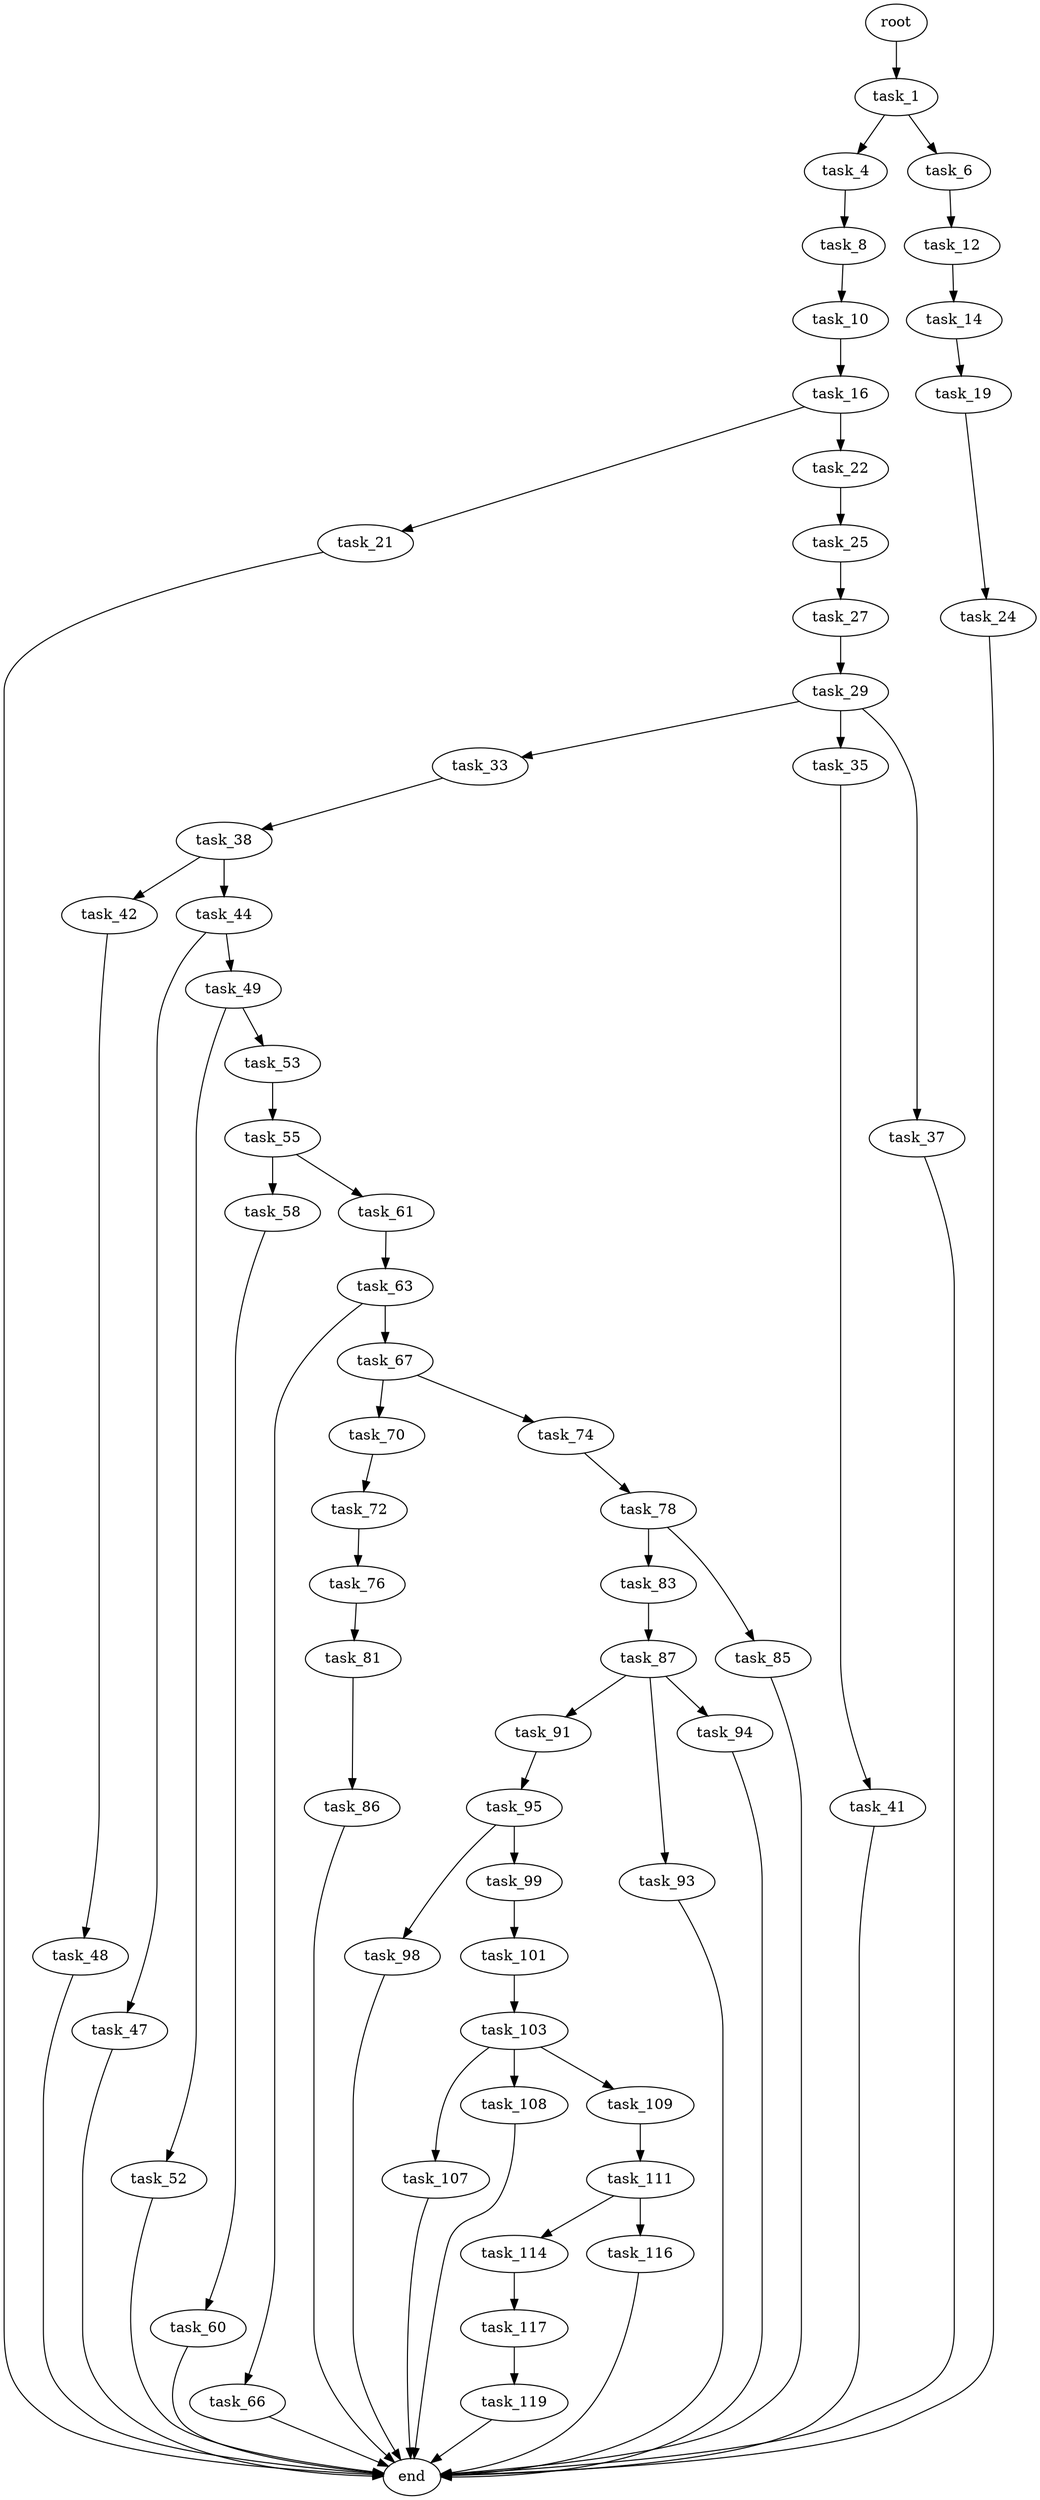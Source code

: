 digraph G {
  root [size="0.000000"];
  task_1 [size="631532987597.000000"];
  task_4 [size="1073741824000.000000"];
  task_6 [size="85074918203.000000"];
  task_8 [size="1386152883.000000"];
  task_10 [size="530879861195.000000"];
  task_12 [size="353892791796.000000"];
  task_14 [size="9112704744.000000"];
  task_16 [size="9019830597.000000"];
  task_19 [size="8589934592.000000"];
  task_21 [size="782757789696.000000"];
  task_22 [size="134217728000.000000"];
  task_24 [size="2659624108.000000"];
  task_25 [size="28991029248.000000"];
  task_27 [size="127109879216.000000"];
  task_29 [size="484076785873.000000"];
  task_33 [size="18203533989.000000"];
  task_35 [size="1156573460891.000000"];
  task_37 [size="14778698209.000000"];
  task_38 [size="67546315377.000000"];
  task_41 [size="549755813888.000000"];
  task_42 [size="443398086268.000000"];
  task_44 [size="156092925787.000000"];
  task_47 [size="8589934592.000000"];
  task_48 [size="137480622535.000000"];
  task_49 [size="153913918503.000000"];
  task_52 [size="368293445632.000000"];
  task_53 [size="21889807818.000000"];
  task_55 [size="1036432341407.000000"];
  task_58 [size="12134826904.000000"];
  task_60 [size="1353956169846.000000"];
  task_61 [size="22107214045.000000"];
  task_63 [size="14811019171.000000"];
  task_66 [size="8589934592.000000"];
  task_67 [size="28991029248.000000"];
  task_70 [size="2047767116.000000"];
  task_72 [size="843653787831.000000"];
  task_74 [size="22177323683.000000"];
  task_76 [size="352478798892.000000"];
  task_78 [size="782757789696.000000"];
  task_81 [size="699411619186.000000"];
  task_83 [size="68719476736.000000"];
  task_85 [size="231928233984.000000"];
  task_86 [size="459978397118.000000"];
  task_87 [size="134217728000.000000"];
  task_91 [size="83538238240.000000"];
  task_93 [size="436088037558.000000"];
  task_94 [size="212743516925.000000"];
  task_95 [size="21776578226.000000"];
  task_98 [size="17722744988.000000"];
  task_99 [size="188949136094.000000"];
  task_101 [size="2060841039.000000"];
  task_103 [size="28991029248.000000"];
  task_107 [size="28991029248.000000"];
  task_108 [size="6217024761.000000"];
  task_109 [size="1292936458.000000"];
  task_111 [size="368293445632.000000"];
  task_114 [size="134217728000.000000"];
  task_116 [size="612892993.000000"];
  task_117 [size="28991029248.000000"];
  task_119 [size="7520105357.000000"];
  end [size="0.000000"];

  root -> task_1 [size="1.000000"];
  task_1 -> task_4 [size="411041792.000000"];
  task_1 -> task_6 [size="411041792.000000"];
  task_4 -> task_8 [size="838860800.000000"];
  task_6 -> task_12 [size="75497472.000000"];
  task_8 -> task_10 [size="33554432.000000"];
  task_10 -> task_16 [size="411041792.000000"];
  task_12 -> task_14 [size="301989888.000000"];
  task_14 -> task_19 [size="301989888.000000"];
  task_16 -> task_21 [size="838860800.000000"];
  task_16 -> task_22 [size="838860800.000000"];
  task_19 -> task_24 [size="33554432.000000"];
  task_21 -> end [size="1.000000"];
  task_22 -> task_25 [size="209715200.000000"];
  task_24 -> end [size="1.000000"];
  task_25 -> task_27 [size="75497472.000000"];
  task_27 -> task_29 [size="134217728.000000"];
  task_29 -> task_33 [size="536870912.000000"];
  task_29 -> task_35 [size="536870912.000000"];
  task_29 -> task_37 [size="536870912.000000"];
  task_33 -> task_38 [size="301989888.000000"];
  task_35 -> task_41 [size="838860800.000000"];
  task_37 -> end [size="1.000000"];
  task_38 -> task_42 [size="75497472.000000"];
  task_38 -> task_44 [size="75497472.000000"];
  task_41 -> end [size="1.000000"];
  task_42 -> task_48 [size="411041792.000000"];
  task_44 -> task_47 [size="411041792.000000"];
  task_44 -> task_49 [size="411041792.000000"];
  task_47 -> end [size="1.000000"];
  task_48 -> end [size="1.000000"];
  task_49 -> task_52 [size="209715200.000000"];
  task_49 -> task_53 [size="209715200.000000"];
  task_52 -> end [size="1.000000"];
  task_53 -> task_55 [size="33554432.000000"];
  task_55 -> task_58 [size="838860800.000000"];
  task_55 -> task_61 [size="838860800.000000"];
  task_58 -> task_60 [size="838860800.000000"];
  task_60 -> end [size="1.000000"];
  task_61 -> task_63 [size="536870912.000000"];
  task_63 -> task_66 [size="536870912.000000"];
  task_63 -> task_67 [size="536870912.000000"];
  task_66 -> end [size="1.000000"];
  task_67 -> task_70 [size="75497472.000000"];
  task_67 -> task_74 [size="75497472.000000"];
  task_70 -> task_72 [size="33554432.000000"];
  task_72 -> task_76 [size="536870912.000000"];
  task_74 -> task_78 [size="838860800.000000"];
  task_76 -> task_81 [size="536870912.000000"];
  task_78 -> task_83 [size="679477248.000000"];
  task_78 -> task_85 [size="679477248.000000"];
  task_81 -> task_86 [size="536870912.000000"];
  task_83 -> task_87 [size="134217728.000000"];
  task_85 -> end [size="1.000000"];
  task_86 -> end [size="1.000000"];
  task_87 -> task_91 [size="209715200.000000"];
  task_87 -> task_93 [size="209715200.000000"];
  task_87 -> task_94 [size="209715200.000000"];
  task_91 -> task_95 [size="75497472.000000"];
  task_93 -> end [size="1.000000"];
  task_94 -> end [size="1.000000"];
  task_95 -> task_98 [size="679477248.000000"];
  task_95 -> task_99 [size="679477248.000000"];
  task_98 -> end [size="1.000000"];
  task_99 -> task_101 [size="411041792.000000"];
  task_101 -> task_103 [size="33554432.000000"];
  task_103 -> task_107 [size="75497472.000000"];
  task_103 -> task_108 [size="75497472.000000"];
  task_103 -> task_109 [size="75497472.000000"];
  task_107 -> end [size="1.000000"];
  task_108 -> end [size="1.000000"];
  task_109 -> task_111 [size="33554432.000000"];
  task_111 -> task_114 [size="411041792.000000"];
  task_111 -> task_116 [size="411041792.000000"];
  task_114 -> task_117 [size="209715200.000000"];
  task_116 -> end [size="1.000000"];
  task_117 -> task_119 [size="75497472.000000"];
  task_119 -> end [size="1.000000"];
}
